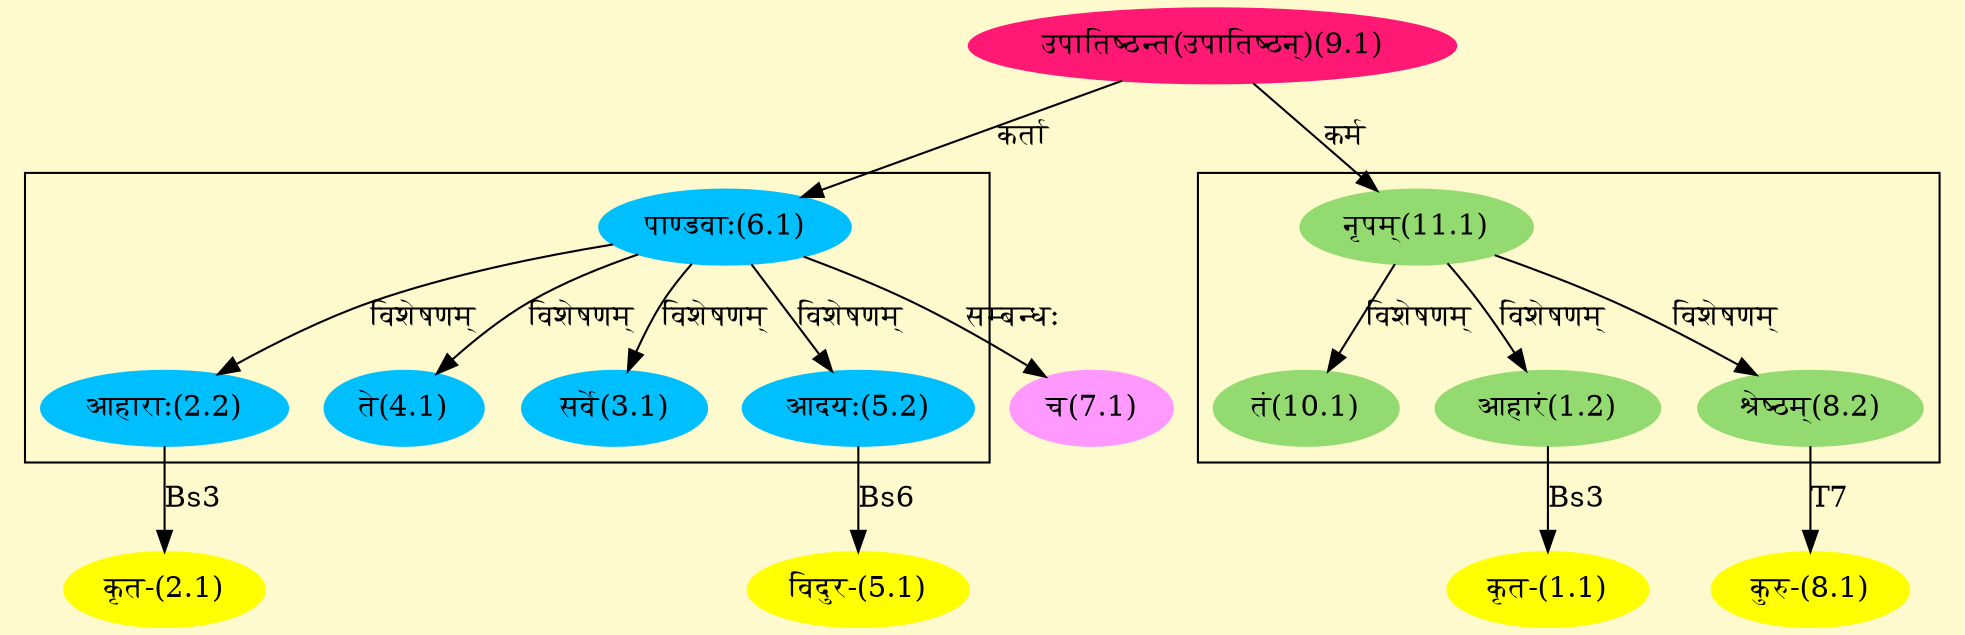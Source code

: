 digraph G{
rankdir=BT;
 compound=true;
 bgcolor="lemonchiffon1";

subgraph cluster_1{
Node1_2 [style=filled, color="#93DB70" label = "आहारं(1.2)"]
Node11_1 [style=filled, color="#93DB70" label = "नृपम्(11.1)"]
Node8_2 [style=filled, color="#93DB70" label = "श्रेष्ठम्(8.2)"]
Node10_1 [style=filled, color="#93DB70" label = "तं(10.1)"]

}

subgraph cluster_2{
Node2_2 [style=filled, color="#00BFFF" label = "आहाराः(2.2)"]
Node6_1 [style=filled, color="#00BFFF" label = "पाण्डवाः(6.1)"]
Node3_1 [style=filled, color="#00BFFF" label = "सर्वे(3.1)"]
Node4_1 [style=filled, color="#00BFFF" label = "ते(4.1)"]
Node5_2 [style=filled, color="#00BFFF" label = "आदयः(5.2)"]

}
Node1_1 [style=filled, color="#FFFF00" label = "कृत-(1.1)"]
Node1_2 [style=filled, color="#93DB70" label = "आहारं(1.2)"]
Node2_1 [style=filled, color="#FFFF00" label = "कृत-(2.1)"]
Node2_2 [style=filled, color="#00BFFF" label = "आहाराः(2.2)"]
Node5_1 [style=filled, color="#FFFF00" label = "विदुर-(5.1)"]
Node5_2 [style=filled, color="#00BFFF" label = "आदयः(5.2)"]
Node6_1 [style=filled, color="#00BFFF" label = "पाण्डवाः(6.1)"]
Node9_1 [style=filled, color="#FF1975" label = "उपातिष्ठन्त(उपातिष्ठन्)(9.1)"]
Node7_1 [style=filled, color="#FF99FF" label = "च(7.1)"]
Node8_1 [style=filled, color="#FFFF00" label = "कुरु-(8.1)"]
Node8_2 [style=filled, color="#93DB70" label = "श्रेष्ठम्(8.2)"]
Node [style=filled, color="" label = "()"]
Node11_1 [style=filled, color="#93DB70" label = "नृपम्(11.1)"]
/* Start of Relations section */

Node1_1 -> Node1_2 [  label="Bs3"  dir="back" ]
Node1_2 -> Node11_1 [  label="विशेषणम्"  dir="back" ]
Node2_1 -> Node2_2 [  label="Bs3"  dir="back" ]
Node2_2 -> Node6_1 [  label="विशेषणम्"  dir="back" ]
Node3_1 -> Node6_1 [  label="विशेषणम्"  dir="back" ]
Node4_1 -> Node6_1 [  label="विशेषणम्"  dir="back" ]
Node5_1 -> Node5_2 [  label="Bs6"  dir="back" ]
Node5_2 -> Node6_1 [  label="विशेषणम्"  dir="back" ]
Node6_1 -> Node9_1 [  label="कर्ता"  dir="back" ]
Node7_1 -> Node6_1 [  label="सम्बन्धः"  dir="back" ]
Node8_1 -> Node8_2 [  label="T7"  dir="back" ]
Node8_2 -> Node11_1 [  label="विशेषणम्"  dir="back" ]
Node10_1 -> Node11_1 [  label="विशेषणम्"  dir="back" ]
Node11_1 -> Node9_1 [  label="कर्म"  dir="back" ]
}
